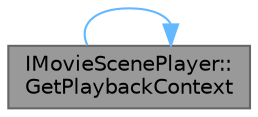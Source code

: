 digraph "IMovieScenePlayer::GetPlaybackContext"
{
 // INTERACTIVE_SVG=YES
 // LATEX_PDF_SIZE
  bgcolor="transparent";
  edge [fontname=Helvetica,fontsize=10,labelfontname=Helvetica,labelfontsize=10];
  node [fontname=Helvetica,fontsize=10,shape=box,height=0.2,width=0.4];
  rankdir="LR";
  Node1 [id="Node000001",label="IMovieScenePlayer::\lGetPlaybackContext",height=0.2,width=0.4,color="gray40", fillcolor="grey60", style="filled", fontcolor="black",tooltip="Access the playback context for this movie scene player."];
  Node1 -> Node1 [id="edge1_Node000001_Node000001",color="steelblue1",style="solid",tooltip=" "];
}
